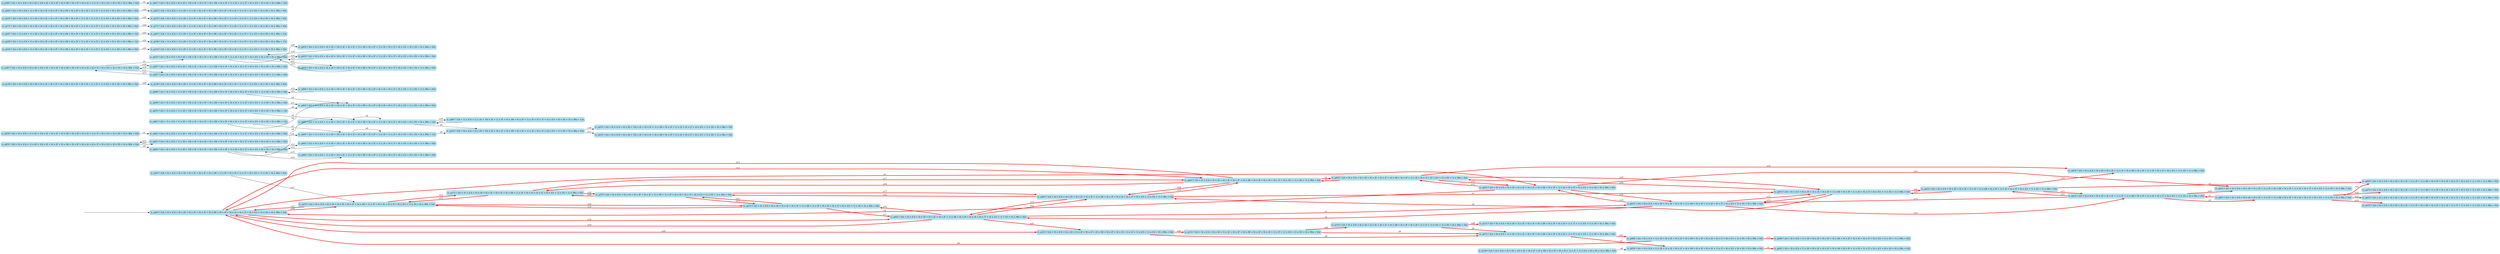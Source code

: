 digraph G {

	rankdir = LR;

	start_c_q403_211[style=invisible];

	node[shape=box, style="rounded, filled", color=lightblue2];

	c_q153_205[label="(c_q153 ≝ ((A = 0) ∧ (CA = 0) ∧ (D = 0) ∧ (E = 0) ∧ (F = 0) ∧ (M = 0) ∧ (P = 0) ∧ (S = 1) ∧ (T = 1) ∧ (Ut = 1) ∧ (Vi = 0) ∧ (Wa = 0)))"];
	c_q455_94[label="(c_q455 ≝ ((A = 1) ∧ (CA = 1) ∧ (D = 10) ∧ (E = 0) ∧ (F = 0) ∧ (M = 0) ∧ (P = 0) ∧ (S = 0) ∧ (T = 0) ∧ (Ut = 0) ∧ (Vi = 0) ∧ (Wa = 1)))"];
	c_q275_200[label="(c_q275 ≝ ((A = 0) ∧ (CA = 0) ∧ (D = 0) ∧ (E = 0) ∧ (F = 0) ∧ (M = 1) ∧ (P = 0) ∧ (S = 0) ∧ (T = 0) ∧ (Ut = 1) ∧ (Vi = 0) ∧ (Wa = 0)))"];
	c_q139_14[label="(c_q139 ≝ ((A = 0) ∧ (CA = 0) ∧ (D = 0) ∧ (E = 0) ∧ (F = 0) ∧ (M = 0) ∧ (P = 0) ∧ (S = 1) ∧ (T = 1) ∧ (Ut = 0) ∧ (Vi = 0) ∧ (Wa = 0)))"];
	c_q403_165[label="(c_q403 ≝ ((A = 0) ∧ (CA = 0) ∧ (D = 0) ∧ (E = 0) ∧ (F = 0) ∧ (M = 0) ∧ (P = 0) ∧ (S = 0) ∧ (T = 0) ∧ (Ut = 1) ∧ (Vi = 1) ∧ (Wa = 0)))"];
	c_q387_54[label="(c_q387 ≝ ((A = 0) ∧ (CA = 0) ∧ (D = 10) ∧ (E = 0) ∧ (F = 0) ∧ (M = 0) ∧ (P = 0) ∧ (S = 0) ∧ (T = 0) ∧ (Ut = 0) ∧ (Vi = 0) ∧ (Wa = 0)))"];
	c_q435_219[label="(c_q435 ≝ ((A = 0) ∧ (CA = 0) ∧ (D = 0) ∧ (E = 1) ∧ (F = 0) ∧ (M = 0) ∧ (P = 1) ∧ (S = 0) ∧ (T = 0) ∧ (Ut = 1) ∧ (Vi = 1) ∧ (Wa = 0)))"];
	c_q466_191[label="(c_q466 ≝ ((A = 0) ∧ (CA = 1) ∧ (D = 0) ∧ (E = 0) ∧ (F = 0) ∧ (M = 0) ∧ (P = 0) ∧ (S = 0) ∧ (T = 0) ∧ (Ut = 1) ∧ (Vi = 1) ∧ (Wa = 0)))"];
	c_q216_28[label="(c_q216 ≝ ((A = 0) ∧ (CA = 1) ∧ (D = 0) ∧ (E = 0) ∧ (F = 0) ∧ (M = 0) ∧ (P = 0) ∧ (S = 1) ∧ (T = 1) ∧ (Ut = 1) ∧ (Vi = 0) ∧ (Wa = 0)))"];
	c_q435_217[label="(c_q435 ≝ ((A = 0) ∧ (CA = 0) ∧ (D = 0) ∧ (E = 0) ∧ (F = 1) ∧ (M = 0) ∧ (P = 1) ∧ (S = 0) ∧ (T = 0) ∧ (Ut = 1) ∧ (Vi = 1) ∧ (Wa = 0)))"];
	c_q459_96[label="(c_q459 ≝ ((A = 0) ∧ (CA = 1) ∧ (D = 10) ∧ (E = 0) ∧ (F = 0) ∧ (M = 0) ∧ (P = 0) ∧ (S = 1) ∧ (T = 0) ∧ (Ut = 0) ∧ (Vi = 0) ∧ (Wa = 0)))"];
	c_q451_88[label="(c_q451 ≝ ((A = 0) ∧ (CA = 1) ∧ (D = 10) ∧ (E = 0) ∧ (F = 0) ∧ (M = 0) ∧ (P = 0) ∧ (S = 0) ∧ (T = 0) ∧ (Ut = 0) ∧ (Vi = 1) ∧ (Wa = 0)))"];
	c_q239_32[label="(c_q239 ≝ ((A = 1) ∧ (CA = 1) ∧ (D = 0) ∧ (E = 0) ∧ (F = 0) ∧ (M = 0) ∧ (P = 1) ∧ (S = 1) ∧ (T = 1) ∧ (Ut = 0) ∧ (Vi = 0) ∧ (Wa = 1)))"];
	c_q207_27[label="(c_q207 ≝ ((A = 1) ∧ (CA = 1) ∧ (D = 1) ∧ (E = 0) ∧ (F = 0) ∧ (M = 0) ∧ (P = 0) ∧ (S = 1) ∧ (T = 1) ∧ (Ut = 0) ∧ (Vi = 0) ∧ (Wa = 1)))"];
	c_q466_104[label="(c_q466 ≝ ((A = 0) ∧ (CA = 1) ∧ (D = 10) ∧ (E = 0) ∧ (F = 0) ∧ (M = 0) ∧ (P = 0) ∧ (S = 0) ∧ (T = 0) ∧ (Ut = 1) ∧ (Vi = 1) ∧ (Wa = 0)))"];
	c_q435_81[label="(c_q435 ≝ ((A = 0) ∧ (CA = 0) ∧ (D = 10) ∧ (E = 0) ∧ (F = 1) ∧ (M = 0) ∧ (P = 1) ∧ (S = 0) ∧ (T = 0) ∧ (Ut = 1) ∧ (Vi = 0) ∧ (Wa = 0)))"];
	c_q435_198[label="(c_q435 ≝ ((A = 0) ∧ (CA = 0) ∧ (D = 0) ∧ (E = 0) ∧ (F = 0) ∧ (M = 0) ∧ (P = 1) ∧ (S = 0) ∧ (T = 0) ∧ (Ut = 1) ∧ (Vi = 0) ∧ (Wa = 0)))"];
	c_q419_71[label="(c_q419 ≝ ((A = 0) ∧ (CA = 0) ∧ (D = 10) ∧ (E = 0) ∧ (F = 0) ∧ (M = 0) ∧ (P = 1) ∧ (S = 0) ∧ (T = 0) ∧ (Ut = 0) ∧ (Vi = 0) ∧ (Wa = 0)))"];
	c_q483_120[label="(c_q483 ≝ ((A = 0) ∧ (CA = 1) ∧ (D = 10) ∧ (E = 0) ∧ (F = 0) ∧ (M = 0) ∧ (P = 1) ∧ (S = 0) ∧ (T = 0) ∧ (Ut = 0) ∧ (Vi = 0) ∧ (Wa = 0)))"];
	c_q403_229[label="(c_q403 ≝ ((A = 0) ∧ (CA = 0) ∧ (D = 0) ∧ (E = 1) ∧ (F = 1) ∧ (M = 0) ∧ (P = 0) ∧ (S = 0) ∧ (T = 0) ∧ (Ut = 1) ∧ (Vi = 1) ∧ (Wa = 0)))"];
	c_q472_221[label="(c_q472 ≝ ((A = 0) ∧ (CA = 1) ∧ (D = 0) ∧ (E = 0) ∧ (F = 0) ∧ (M = 0) ∧ (P = 0) ∧ (S = 1) ∧ (T = 0) ∧ (Ut = 1) ∧ (Vi = 0) ∧ (Wa = 0)))"];
	c_q466_190[label="(c_q466 ≝ ((A = 0) ∧ (CA = 1) ∧ (D = 0) ∧ (E = 0) ∧ (F = 0) ∧ (M = 0) ∧ (P = 0) ∧ (S = 0) ∧ (T = 0) ∧ (Ut = 1) ∧ (Vi = 0) ∧ (Wa = 0)))"];
	c_q171_23[label="(c_q171 ≝ ((A = 0) ∧ (CA = 0) ∧ (D = 1) ∧ (E = 0) ∧ (F = 0) ∧ (M = 0) ∧ (P = 1) ∧ (S = 1) ∧ (T = 1) ∧ (Ut = 0) ∧ (Vi = 0) ∧ (Wa = 0)))"];
	c_q207_26[label="(c_q207 ≝ ((A = 1) ∧ (CA = 1) ∧ (D = 0) ∧ (E = 0) ∧ (F = 0) ∧ (M = 0) ∧ (P = 0) ∧ (S = 1) ∧ (T = 1) ∧ (Ut = 0) ∧ (Vi = 0) ∧ (Wa = 1)))"];
	c_q235_31[label="(c_q235 ≝ ((A = 0) ∧ (CA = 1) ∧ (D = 1) ∧ (E = 0) ∧ (F = 0) ∧ (M = 0) ∧ (P = 1) ∧ (S = 1) ∧ (T = 1) ∧ (Ut = 0) ∧ (Vi = 0) ∧ (Wa = 0)))"];
	c_q419_70[label="(c_q419 ≝ ((A = 0) ∧ (CA = 0) ∧ (D = 10) ∧ (E = 0) ∧ (F = 1) ∧ (M = 0) ∧ (P = 1) ∧ (S = 0) ∧ (T = 0) ∧ (Ut = 0) ∧ (Vi = 0) ∧ (Wa = 0)))"];
	c_q275_231[label="(c_q275 ≝ ((A = 0) ∧ (CA = 0) ∧ (D = 0) ∧ (E = 1) ∧ (F = 1) ∧ (M = 1) ∧ (P = 0) ∧ (S = 0) ∧ (T = 0) ∧ (Ut = 1) ∧ (Vi = 0) ∧ (Wa = 0)))"];
	c_q275_166[label="(c_q275 ≝ ((A = 0) ∧ (CA = 0) ∧ (D = 0) ∧ (E = 0) ∧ (F = 0) ∧ (M = 1) ∧ (P = 0) ∧ (S = 0) ∧ (T = 0) ∧ (Ut = 1) ∧ (Vi = 1) ∧ (Wa = 0)))"];
	c_q451_90[label="(c_q451 ≝ ((A = 0) ∧ (CA = 1) ∧ (D = 10) ∧ (E = 0) ∧ (F = 0) ∧ (M = 0) ∧ (P = 0) ∧ (S = 0) ∧ (T = 0) ∧ (Ut = 0) ∧ (Vi = 0) ∧ (Wa = 0)))"];
	c_q435_225[label="(c_q435 ≝ ((A = 0) ∧ (CA = 0) ∧ (D = 0) ∧ (E = 1) ∧ (F = 1) ∧ (M = 0) ∧ (P = 1) ∧ (S = 0) ∧ (T = 0) ∧ (Ut = 1) ∧ (Vi = 0) ∧ (Wa = 0)))"];
	c_q403_233[label="(c_q403 ≝ ((A = 0) ∧ (CA = 0) ∧ (D = 0) ∧ (E = 1) ∧ (F = 0) ∧ (M = 0) ∧ (P = 0) ∧ (S = 0) ∧ (T = 0) ∧ (Ut = 1) ∧ (Vi = 0) ∧ (Wa = 0)))"];
	c_q466_106[label="(c_q466 ≝ ((A = 0) ∧ (CA = 1) ∧ (D = 10) ∧ (E = 0) ∧ (F = 0) ∧ (M = 0) ∧ (P = 0) ∧ (S = 0) ∧ (T = 0) ∧ (Ut = 1) ∧ (Vi = 0) ∧ (Wa = 0)))"];
	c_q281_44[label="(c_q281 ≝ ((A = 0) ∧ (CA = 0) ∧ (D = 0) ∧ (E = 0) ∧ (F = 0) ∧ (M = 1) ∧ (P = 0) ∧ (S = 1) ∧ (T = 0) ∧ (Ut = 1) ∧ (Vi = 0) ∧ (Wa = 0)))"];
	c_q203_24[label="(c_q203 ≝ ((A = 0) ∧ (CA = 1) ∧ (D = 0) ∧ (E = 0) ∧ (F = 0) ∧ (M = 0) ∧ (P = 0) ∧ (S = 1) ∧ (T = 1) ∧ (Ut = 0) ∧ (Vi = 0) ∧ (Wa = 0)))"];
	c_q387_52[label="(c_q387 ≝ ((A = 0) ∧ (CA = 0) ∧ (D = 10) ∧ (E = 0) ∧ (F = 1) ∧ (M = 0) ∧ (P = 0) ∧ (S = 0) ∧ (T = 0) ∧ (Ut = 0) ∧ (Vi = 0) ∧ (Wa = 0)))"];
	c_q403_210[label="(c_q403 ≝ ((A = 0) ∧ (CA = 0) ∧ (D = 0) ∧ (E = 0) ∧ (F = 1) ∧ (M = 0) ∧ (P = 0) ∧ (S = 0) ∧ (T = 0) ∧ (Ut = 1) ∧ (Vi = 0) ∧ (Wa = 0)))"];
	c_q153_222[label="(c_q153 ≝ ((A = 0) ∧ (CA = 0) ∧ (D = 2) ∧ (E = 0) ∧ (F = 0) ∧ (M = 0) ∧ (P = 0) ∧ (S = 1) ∧ (T = 1) ∧ (Ut = 1) ∧ (Vi = 0) ∧ (Wa = 0)))"];
	c_q409_58[label="(c_q409 ≝ ((A = 0) ∧ (CA = 0) ∧ (D = 10) ∧ (E = 0) ∧ (F = 0) ∧ (M = 0) ∧ (P = 0) ∧ (S = 1) ∧ (T = 0) ∧ (Ut = 1) ∧ (Vi = 0) ∧ (Wa = 0)))"];
	c_q139_15[label="(c_q139 ≝ ((A = 0) ∧ (CA = 0) ∧ (D = 1) ∧ (E = 0) ∧ (F = 0) ∧ (M = 0) ∧ (P = 0) ∧ (S = 1) ∧ (T = 1) ∧ (Ut = 0) ∧ (Vi = 0) ∧ (Wa = 0)))"];
	c_q483_114[label="(c_q483 ≝ ((A = 0) ∧ (CA = 1) ∧ (D = 10) ∧ (E = 0) ∧ (F = 0) ∧ (M = 0) ∧ (P = 1) ∧ (S = 0) ∧ (T = 0) ∧ (Ut = 0) ∧ (Vi = 1) ∧ (Wa = 0)))"];
	c_q435_195[label="(c_q435 ≝ ((A = 0) ∧ (CA = 0) ∧ (D = 0) ∧ (E = 0) ∧ (F = 0) ∧ (M = 0) ∧ (P = 1) ∧ (S = 0) ∧ (T = 0) ∧ (Ut = 1) ∧ (Vi = 1) ∧ (Wa = 0)))"];
	c_q216_29[label="(c_q216 ≝ ((A = 0) ∧ (CA = 1) ∧ (D = 1) ∧ (E = 0) ∧ (F = 0) ∧ (M = 0) ∧ (P = 0) ∧ (S = 1) ∧ (T = 1) ∧ (Ut = 1) ∧ (Vi = 0) ∧ (Wa = 0)))"];
	c_q403_107[label="(c_q403 ≝ ((A = 0) ∧ (CA = 0) ∧ (D = 10) ∧ (E = 0) ∧ (F = 0) ∧ (M = 0) ∧ (P = 0) ∧ (S = 0) ∧ (T = 0) ∧ (Ut = 1) ∧ (Vi = 0) ∧ (Wa = 0)))"];
	c_q463_100[label="(c_q463 ≝ ((A = 1) ∧ (CA = 1) ∧ (D = 10) ∧ (E = 0) ∧ (F = 0) ∧ (M = 0) ∧ (P = 0) ∧ (S = 1) ∧ (T = 0) ∧ (Ut = 0) ∧ (Vi = 0) ∧ (Wa = 1)))"];
	c_q395_56[label="(c_q395 ≝ ((A = 0) ∧ (CA = 0) ∧ (D = 10) ∧ (E = 0) ∧ (F = 0) ∧ (M = 0) ∧ (P = 0) ∧ (S = 1) ∧ (T = 0) ∧ (Ut = 0) ∧ (Vi = 0) ∧ (Wa = 0)))"];
	c_q239_33[label="(c_q239 ≝ ((A = 1) ∧ (CA = 1) ∧ (D = 1) ∧ (E = 0) ∧ (F = 0) ∧ (M = 0) ∧ (P = 1) ∧ (S = 1) ∧ (T = 1) ∧ (Ut = 0) ∧ (Vi = 0) ∧ (Wa = 1)))"];
	c_q153_154[label="(c_q153 ≝ ((A = 0) ∧ (CA = 0) ∧ (D = 1) ∧ (E = 0) ∧ (F = 0) ∧ (M = 0) ∧ (P = 0) ∧ (S = 1) ∧ (T = 1) ∧ (Ut = 1) ∧ (Vi = 0) ∧ (Wa = 0)))"];
	c_q403_207[label="(c_q403 ≝ ((A = 0) ∧ (CA = 0) ∧ (D = 0) ∧ (E = 0) ∧ (F = 1) ∧ (M = 0) ∧ (P = 0) ∧ (S = 0) ∧ (T = 0) ∧ (Ut = 1) ∧ (Vi = 1) ∧ (Wa = 0)))"];
	c_q419_66[label="(c_q419 ≝ ((A = 0) ∧ (CA = 0) ∧ (D = 10) ∧ (E = 1) ∧ (F = 0) ∧ (M = 0) ∧ (P = 1) ∧ (S = 0) ∧ (T = 0) ∧ (Ut = 0) ∧ (Vi = 0) ∧ (Wa = 0)))"];
	c_q483_118[label="(c_q483 ≝ ((A = 0) ∧ (CA = 1) ∧ (D = 10) ∧ (E = 1) ∧ (F = 0) ∧ (M = 0) ∧ (P = 1) ∧ (S = 0) ∧ (T = 0) ∧ (Ut = 0) ∧ (Vi = 0) ∧ (Wa = 0)))"];
	c_q435_135[label="(c_q435 ≝ ((A = 0) ∧ (CA = 0) ∧ (D = 10) ∧ (E = 0) ∧ (F = 0) ∧ (M = 0) ∧ (P = 1) ∧ (S = 0) ∧ (T = 0) ∧ (Ut = 1) ∧ (Vi = 0) ∧ (Wa = 0)))"];
	c_q275_209[label="(c_q275 ≝ ((A = 0) ∧ (CA = 0) ∧ (D = 0) ∧ (E = 0) ∧ (F = 1) ∧ (M = 1) ∧ (P = 0) ∧ (S = 0) ∧ (T = 0) ∧ (Ut = 1) ∧ (Vi = 0) ∧ (Wa = 0)))"];
	c_q487_126[label="(c_q487 ≝ ((A = 1) ∧ (CA = 1) ∧ (D = 10) ∧ (E = 1) ∧ (F = 0) ∧ (M = 0) ∧ (P = 1) ∧ (S = 0) ∧ (T = 0) ∧ (Ut = 0) ∧ (Vi = 0) ∧ (Wa = 1)))"];
	c_q435_218[label="(c_q435 ≝ ((A = 0) ∧ (CA = 0) ∧ (D = 0) ∧ (E = 1) ∧ (F = 1) ∧ (M = 0) ∧ (P = 1) ∧ (S = 0) ∧ (T = 0) ∧ (Ut = 1) ∧ (Vi = 1) ∧ (Wa = 0)))"];
	c_q427_57[label="(c_q427 ≝ ((A = 0) ∧ (CA = 0) ∧ (D = 10) ∧ (E = 0) ∧ (F = 0) ∧ (M = 0) ∧ (P = 1) ∧ (S = 1) ∧ (T = 0) ∧ (Ut = 0) ∧ (Vi = 0) ∧ (Wa = 0)))"];
	c_q491_130[label="(c_q491 ≝ ((A = 0) ∧ (CA = 1) ∧ (D = 10) ∧ (E = 0) ∧ (F = 0) ∧ (M = 0) ∧ (P = 1) ∧ (S = 1) ∧ (T = 0) ∧ (Ut = 0) ∧ (Vi = 0) ∧ (Wa = 0)))"];
	c_q153_227[label="(c_q153 ≝ ((A = 0) ∧ (CA = 0) ∧ (D = 0) ∧ (E = 1) ∧ (F = 0) ∧ (M = 0) ∧ (P = 0) ∧ (S = 1) ∧ (T = 1) ∧ (Ut = 1) ∧ (Vi = 0) ∧ (Wa = 0)))"];
	c_q139_16[label="(c_q139 ≝ ((A = 0) ∧ (CA = 0) ∧ (D = 10) ∧ (E = 0) ∧ (F = 0) ∧ (M = 0) ∧ (P = 0) ∧ (S = 1) ∧ (T = 1) ∧ (Ut = 0) ∧ (Vi = 0) ∧ (Wa = 0)))"];
	c_q153_223[label="(c_q153 ≝ ((A = 0) ∧ (CA = 0) ∧ (D = 3) ∧ (E = 0) ∧ (F = 0) ∧ (M = 0) ∧ (P = 0) ∧ (S = 1) ∧ (T = 1) ∧ (Ut = 1) ∧ (Vi = 0) ∧ (Wa = 0)))"];
	c_q435_197[label="(c_q435 ≝ ((A = 0) ∧ (CA = 0) ∧ (D = 0) ∧ (E = 1) ∧ (F = 0) ∧ (M = 0) ∧ (P = 1) ∧ (S = 0) ∧ (T = 0) ∧ (Ut = 1) ∧ (Vi = 0) ∧ (Wa = 0)))"];
	c_q403_211[label="(c_q403 ≝ ((A = 0) ∧ (CA = 0) ∧ (D = 0) ∧ (E = 0) ∧ (F = 0) ∧ (M = 0) ∧ (P = 0) ∧ (S = 0) ∧ (T = 0) ∧ (Ut = 1) ∧ (Vi = 0) ∧ (Wa = 0)))"];
	c_q435_73[label="(c_q435 ≝ ((A = 0) ∧ (CA = 0) ∧ (D = 10) ∧ (E = 0) ∧ (F = 0) ∧ (M = 0) ∧ (P = 1) ∧ (S = 0) ∧ (T = 0) ∧ (Ut = 1) ∧ (Vi = 1) ∧ (Wa = 0)))"];
	c_q435_203[label="(c_q435 ≝ ((A = 0) ∧ (CA = 0) ∧ (D = 0) ∧ (E = 0) ∧ (F = 1) ∧ (M = 0) ∧ (P = 1) ∧ (S = 0) ∧ (T = 0) ∧ (Ut = 1) ∧ (Vi = 0) ∧ (Wa = 0)))"];
	c_q491_187[label="(c_q491 ≝ ((A = 0) ∧ (CA = 1) ∧ (D = 0) ∧ (E = 0) ∧ (F = 0) ∧ (M = 0) ∧ (P = 1) ∧ (S = 1) ∧ (T = 0) ∧ (Ut = 0) ∧ (Vi = 0) ∧ (Wa = 0)))"];
	c_q387_48[label="(c_q387 ≝ ((A = 0) ∧ (CA = 0) ∧ (D = 10) ∧ (E = 0) ∧ (F = 0) ∧ (M = 0) ∧ (P = 0) ∧ (S = 0) ∧ (T = 0) ∧ (Ut = 0) ∧ (Vi = 1) ∧ (Wa = 0)))"];
	c_q171_22[label="(c_q171 ≝ ((A = 0) ∧ (CA = 0) ∧ (D = 0) ∧ (E = 0) ∧ (F = 0) ∧ (M = 0) ∧ (P = 1) ∧ (S = 1) ∧ (T = 1) ∧ (Ut = 0) ∧ (Vi = 0) ∧ (Wa = 0)))"];
	c_q487_128[label="(c_q487 ≝ ((A = 1) ∧ (CA = 1) ∧ (D = 10) ∧ (E = 0) ∧ (F = 0) ∧ (M = 0) ∧ (P = 1) ∧ (S = 0) ∧ (T = 0) ∧ (Ut = 0) ∧ (Vi = 0) ∧ (Wa = 1)))"];
	c_q419_62[label="(c_q419 ≝ ((A = 0) ∧ (CA = 0) ∧ (D = 10) ∧ (E = 0) ∧ (F = 0) ∧ (M = 0) ∧ (P = 1) ∧ (S = 0) ∧ (T = 0) ∧ (Ut = 0) ∧ (Vi = 1) ∧ (Wa = 0)))"];
	c_q495_134[label="(c_q495 ≝ ((A = 1) ∧ (CA = 1) ∧ (D = 10) ∧ (E = 0) ∧ (F = 0) ∧ (M = 0) ∧ (P = 1) ∧ (S = 1) ∧ (T = 0) ∧ (Ut = 0) ∧ (Vi = 0) ∧ (Wa = 1)))"];
	c_q459_186[label="(c_q459 ≝ ((A = 0) ∧ (CA = 1) ∧ (D = 0) ∧ (E = 0) ∧ (F = 0) ∧ (M = 0) ∧ (P = 0) ∧ (S = 1) ∧ (T = 0) ∧ (Ut = 0) ∧ (Vi = 0) ∧ (Wa = 0)))"];
	c_q235_30[label="(c_q235 ≝ ((A = 0) ∧ (CA = 1) ∧ (D = 0) ∧ (E = 0) ∧ (F = 0) ∧ (M = 0) ∧ (P = 1) ∧ (S = 1) ∧ (T = 1) ∧ (Ut = 0) ∧ (Vi = 0) ∧ (Wa = 0)))"];
	c_q403_232[label="(c_q403 ≝ ((A = 0) ∧ (CA = 0) ∧ (D = 0) ∧ (E = 1) ∧ (F = 1) ∧ (M = 0) ∧ (P = 0) ∧ (S = 0) ∧ (T = 0) ∧ (Ut = 1) ∧ (Vi = 0) ∧ (Wa = 0)))"];
	c_q203_25[label="(c_q203 ≝ ((A = 0) ∧ (CA = 1) ∧ (D = 1) ∧ (E = 0) ∧ (F = 0) ∧ (M = 0) ∧ (P = 0) ∧ (S = 1) ∧ (T = 1) ∧ (Ut = 0) ∧ (Vi = 0) ∧ (Wa = 0)))"];
	c_q275_167[label="(c_q275 ≝ ((A = 0) ∧ (CA = 0) ∧ (D = 0) ∧ (E = 0) ∧ (F = 1) ∧ (M = 1) ∧ (P = 0) ∧ (S = 0) ∧ (T = 0) ∧ (Ut = 1) ∧ (Vi = 1) ∧ (Wa = 0)))"];

	start_c_q403_211 -> c_q403_211;
	c_q403_211 -> c_q403_165[label="e12", penwidth=3, color=red];
	c_q403_165 -> c_q403_211[label="e13", penwidth=3, color=red];
	c_q403_165 -> c_q403_207[label="e18", penwidth=3, color=red];
	c_q403_207 -> c_q403_165[label="e19", penwidth=3, color=red];
	c_q403_211 -> c_q153_205[label="e10", penwidth=3, color=red];
	c_q403_207 -> c_q275_167[label="e16", penwidth=3, color=red];
	c_q403_207 -> c_q435_217[label="e1", penwidth=3, color=red];
	c_q139_14 -> c_q139_15[label="e20"];
	c_q139_16 -> c_q459_186[label="e8"];
	c_q153_205 -> c_q153_154[label="e20", penwidth=3, color=red];
	c_q153_205 -> c_q472_221[label="e8", penwidth=3, color=red];
	c_q171_22 -> c_q171_23[label="e20"];
	c_q203_24 -> c_q203_25[label="e20"];
	c_q207_26 -> c_q207_27[label="e20"];
	c_q216_28 -> c_q216_29[label="e20"];
	c_q235_30 -> c_q235_31[label="e20"];
	c_q239_32 -> c_q239_33[label="e20"];
	c_q275_200 -> c_q275_166[label="e12", penwidth=3, color=red];
	c_q275_167 -> c_q275_209[label="e13", penwidth=3, color=red];
	c_q275_200 -> c_q275_209[label="e18", penwidth=3, color=red];
	c_q275_167 -> c_q275_166[label="e19", penwidth=3, color=red];
	c_q275_167 -> c_q403_207[label="e17", penwidth=3, color=red];
	c_q281_44 -> c_q275_200[label="e11"];
	c_q387_54 -> c_q387_48[label="e12"];
	c_q387_48 -> c_q387_54[label="e13"];
	c_q387_54 -> c_q387_52[label="e18"];
	c_q387_52 -> c_q387_54[label="e19"];
	c_q387_54 -> c_q419_71[label="e1"];
	c_q395_56 -> c_q427_57[label="e1"];
	c_q409_58 -> c_q403_107[label="e11"];
	c_q419_71 -> c_q419_62[label="e12"];
	c_q419_62 -> c_q419_71[label="e13"];
	c_q419_71 -> c_q419_66[label="e14"];
	c_q419_66 -> c_q419_71[label="e15"];
	c_q419_71 -> c_q419_70[label="e18"];
	c_q419_70 -> c_q419_71[label="e19"];
	c_q435_135 -> c_q435_73[label="e12"];
	c_q435_217 -> c_q435_203[label="e13", penwidth=3, color=red];
	c_q435_203 -> c_q435_225[label="e14", penwidth=3, color=red];
	c_q435_225 -> c_q435_203[label="e15", penwidth=3, color=red];
	c_q435_135 -> c_q435_81[label="e18"];
	c_q435_217 -> c_q435_195[label="e19", penwidth=3, color=red];
	c_q435_195 -> c_q403_165[label="e2", penwidth=3, color=red];
	c_q451_90 -> c_q451_88[label="e12"];
	c_q451_88 -> c_q451_90[label="e13"];
	c_q451_90 -> c_q483_120[label="e1"];
	c_q455_94 -> c_q403_107[label="e6"];
	c_q455_94 -> c_q487_128[label="e1"];
	c_q459_96 -> c_q491_130[label="e1"];
	c_q463_100 -> c_q403_107[label="e6"];
	c_q463_100 -> c_q495_134[label="e1"];
	c_q466_106 -> c_q466_104[label="e12"];
	c_q466_104 -> c_q466_106[label="e13"];
	c_q466_106 -> c_q403_107[label="e9"];
	c_q472_221 -> c_q459_186[label="e7", penwidth=3, color=red];
	c_q472_221 -> c_q466_190[label="e11", penwidth=3, color=red];
	c_q483_120 -> c_q483_114[label="e12"];
	c_q483_114 -> c_q483_120[label="e13"];
	c_q483_120 -> c_q483_118[label="e14"];
	c_q483_118 -> c_q483_120[label="e15"];
	c_q483_120 -> c_q487_128[label="e4"];
	c_q487_128 -> c_q487_128[label="e4"];
	c_q487_128 -> c_q487_126[label="e14"];
	c_q487_126 -> c_q487_128[label="e15"];
	c_q487_128 -> c_q435_135[label="e6"];
	c_q491_130 -> c_q495_134[label="e4"];
	c_q495_134 -> c_q495_134[label="e4"];
	c_q495_134 -> c_q435_135[label="e6"];
	c_q403_211 -> c_q435_198[label="e1", penwidth=3, color=red];
	c_q403_211 -> c_q275_200[label="e16", penwidth=3, color=red];
	c_q403_211 -> c_q403_210[label="e18", penwidth=3, color=red];
	c_q403_165 -> c_q435_195[label="e1", penwidth=3, color=red];
	c_q403_165 -> c_q275_166[label="e16", penwidth=3, color=red];
	c_q403_207 -> c_q403_210[label="e13", penwidth=3, color=red];
	c_q435_217 -> c_q403_207[label="e2", penwidth=3, color=red];
	c_q435_217 -> c_q435_218[label="e14", penwidth=3, color=red];
	c_q153_154 -> c_q472_221[label="e8", penwidth=3, color=red];
	c_q153_154 -> c_q153_222[label="e20", penwidth=3, color=red];
	c_q275_209 -> c_q275_167[label="e12", penwidth=3, color=red];
	c_q275_209 -> c_q403_210[label="e17", penwidth=3, color=red];
	c_q275_209 -> c_q275_200[label="e19", penwidth=3, color=red];
	c_q275_166 -> c_q275_200[label="e13", penwidth=3, color=red];
	c_q275_166 -> c_q403_165[label="e17", penwidth=3, color=red];
	c_q275_166 -> c_q275_167[label="e18", penwidth=3, color=red];
	c_q435_203 -> c_q403_210[label="e2", penwidth=3, color=red];
	c_q435_203 -> c_q435_217[label="e12", penwidth=3, color=red];
	c_q435_203 -> c_q435_198[label="e19", penwidth=3, color=red];
	c_q435_225 -> c_q403_232[label="e2", penwidth=3, color=red];
	c_q435_225 -> c_q435_218[label="e12", penwidth=3, color=red];
	c_q435_225 -> c_q435_197[label="e19", penwidth=3, color=red];
	c_q435_195 -> c_q435_198[label="e13", penwidth=3, color=red];
	c_q435_195 -> c_q435_219[label="e14", penwidth=3, color=red];
	c_q435_195 -> c_q435_217[label="e18", penwidth=3, color=red];
	c_q459_186 -> c_q491_187[label="e1", penwidth=3, color=red];
	c_q466_190 -> c_q403_211[label="e9", penwidth=3, color=red];
	c_q466_190 -> c_q466_191[label="e12", penwidth=3, color=red];
	c_q435_198 -> c_q403_211[label="e2", penwidth=3, color=red];
	c_q435_198 -> c_q435_195[label="e12", penwidth=3, color=red];
	c_q435_198 -> c_q435_197[label="e14", penwidth=3, color=red];
	c_q435_198 -> c_q435_203[label="e18", penwidth=3, color=red];
	c_q275_200 -> c_q403_211[label="e17", penwidth=3, color=red];
	c_q403_210 -> c_q435_203[label="e1", penwidth=3, color=red];
	c_q403_210 -> c_q153_205[label="e10", penwidth=3, color=red];
	c_q403_210 -> c_q403_207[label="e12", penwidth=3, color=red];
	c_q403_210 -> c_q275_209[label="e16", penwidth=3, color=red];
	c_q403_210 -> c_q403_211[label="e19", penwidth=3, color=red];
	c_q435_218 -> c_q403_229[label="e2", penwidth=3, color=red];
	c_q435_218 -> c_q435_225[label="e13", penwidth=3, color=red];
	c_q435_218 -> c_q435_217[label="e15", penwidth=3, color=red];
	c_q435_218 -> c_q435_219[label="e19", penwidth=3, color=red];
	c_q153_222 -> c_q472_221[label="e8", penwidth=3, color=red];
	c_q153_222 -> c_q153_223[label="e20", penwidth=3, color=red];
	c_q403_232 -> c_q435_225[label="e1", penwidth=3, color=red];
	c_q403_232 -> c_q153_227[label="e10", penwidth=3, color=red];
	c_q403_232 -> c_q403_229[label="e12", penwidth=3, color=red];
	c_q403_232 -> c_q275_231[label="e16", penwidth=3, color=red];
	c_q403_232 -> c_q403_233[label="e19", penwidth=3, color=red];

}